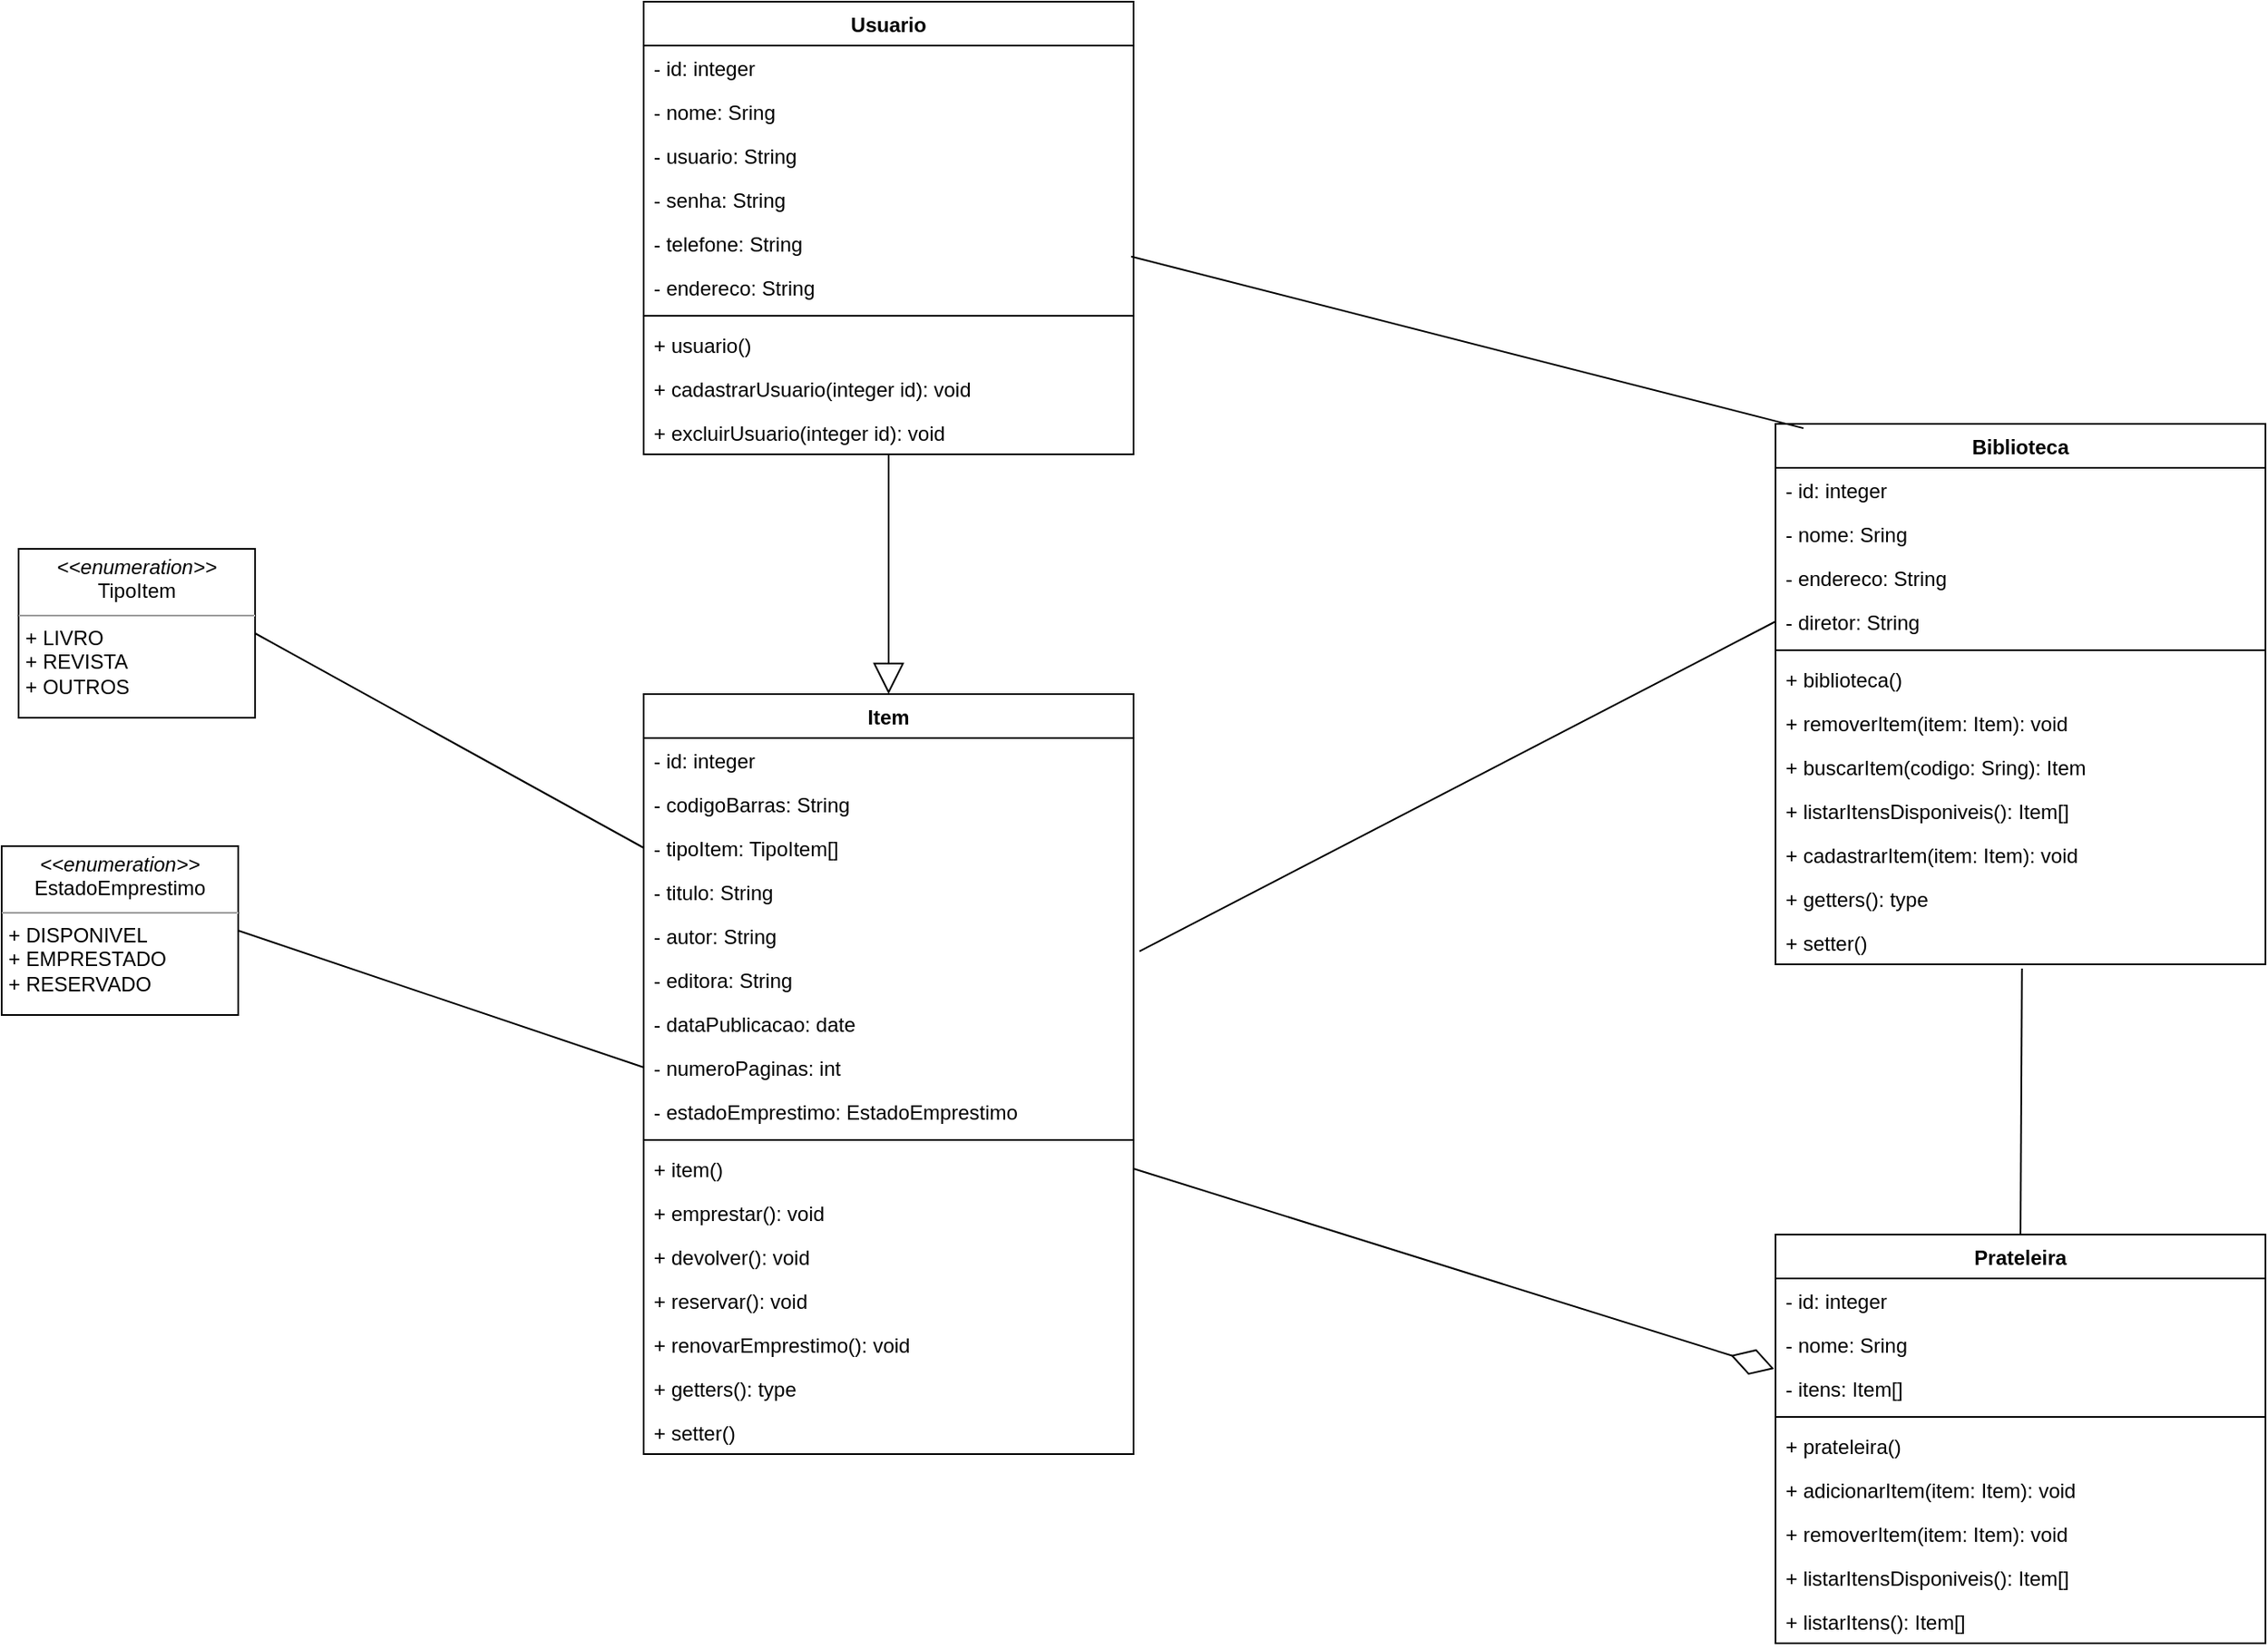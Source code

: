 <mxfile version="21.5.2" type="device">
  <diagram name="Página-1" id="QhxQPepaN_eoC2FGGE0R">
    <mxGraphModel dx="1082" dy="-218" grid="1" gridSize="10" guides="1" tooltips="1" connect="1" arrows="1" fold="1" page="1" pageScale="1" pageWidth="827" pageHeight="1169" math="0" shadow="0">
      <root>
        <mxCell id="0" />
        <mxCell id="1" parent="0" />
        <mxCell id="RJRJsJYduy-vmNXFY60n-1" value="Biblioteca" style="swimlane;fontStyle=1;align=center;verticalAlign=top;childLayout=stackLayout;horizontal=1;startSize=26;horizontalStack=0;resizeParent=1;resizeParentMax=0;resizeLast=0;collapsible=1;marginBottom=0;whiteSpace=wrap;html=1;" vertex="1" parent="1">
          <mxGeometry x="1880" y="1580" width="290" height="320" as="geometry" />
        </mxCell>
        <mxCell id="RJRJsJYduy-vmNXFY60n-2" value="- id: integer" style="text;strokeColor=none;fillColor=none;align=left;verticalAlign=top;spacingLeft=4;spacingRight=4;overflow=hidden;rotatable=0;points=[[0,0.5],[1,0.5]];portConstraint=eastwest;whiteSpace=wrap;html=1;" vertex="1" parent="RJRJsJYduy-vmNXFY60n-1">
          <mxGeometry y="26" width="290" height="26" as="geometry" />
        </mxCell>
        <mxCell id="RJRJsJYduy-vmNXFY60n-3" value="- nome: Sring" style="text;strokeColor=none;fillColor=none;align=left;verticalAlign=top;spacingLeft=4;spacingRight=4;overflow=hidden;rotatable=0;points=[[0,0.5],[1,0.5]];portConstraint=eastwest;whiteSpace=wrap;html=1;" vertex="1" parent="RJRJsJYduy-vmNXFY60n-1">
          <mxGeometry y="52" width="290" height="26" as="geometry" />
        </mxCell>
        <mxCell id="RJRJsJYduy-vmNXFY60n-4" value="- endereco: String" style="text;strokeColor=none;fillColor=none;align=left;verticalAlign=top;spacingLeft=4;spacingRight=4;overflow=hidden;rotatable=0;points=[[0,0.5],[1,0.5]];portConstraint=eastwest;whiteSpace=wrap;html=1;" vertex="1" parent="RJRJsJYduy-vmNXFY60n-1">
          <mxGeometry y="78" width="290" height="26" as="geometry" />
        </mxCell>
        <mxCell id="RJRJsJYduy-vmNXFY60n-5" value="- diretor: String" style="text;strokeColor=none;fillColor=none;align=left;verticalAlign=top;spacingLeft=4;spacingRight=4;overflow=hidden;rotatable=0;points=[[0,0.5],[1,0.5]];portConstraint=eastwest;whiteSpace=wrap;html=1;" vertex="1" parent="RJRJsJYduy-vmNXFY60n-1">
          <mxGeometry y="104" width="290" height="26" as="geometry" />
        </mxCell>
        <mxCell id="RJRJsJYduy-vmNXFY60n-9" value="" style="line;strokeWidth=1;fillColor=none;align=left;verticalAlign=middle;spacingTop=-1;spacingLeft=3;spacingRight=3;rotatable=0;labelPosition=right;points=[];portConstraint=eastwest;strokeColor=inherit;" vertex="1" parent="RJRJsJYduy-vmNXFY60n-1">
          <mxGeometry y="130" width="290" height="8" as="geometry" />
        </mxCell>
        <mxCell id="RJRJsJYduy-vmNXFY60n-10" value="+ biblioteca()" style="text;strokeColor=none;fillColor=none;align=left;verticalAlign=top;spacingLeft=4;spacingRight=4;overflow=hidden;rotatable=0;points=[[0,0.5],[1,0.5]];portConstraint=eastwest;whiteSpace=wrap;html=1;" vertex="1" parent="RJRJsJYduy-vmNXFY60n-1">
          <mxGeometry y="138" width="290" height="26" as="geometry" />
        </mxCell>
        <mxCell id="RJRJsJYduy-vmNXFY60n-11" value="+ removerItem(item: Item): void" style="text;strokeColor=none;fillColor=none;align=left;verticalAlign=top;spacingLeft=4;spacingRight=4;overflow=hidden;rotatable=0;points=[[0,0.5],[1,0.5]];portConstraint=eastwest;whiteSpace=wrap;html=1;" vertex="1" parent="RJRJsJYduy-vmNXFY60n-1">
          <mxGeometry y="164" width="290" height="26" as="geometry" />
        </mxCell>
        <mxCell id="RJRJsJYduy-vmNXFY60n-12" value="+ buscarItem(codigo: Sring): Item" style="text;strokeColor=none;fillColor=none;align=left;verticalAlign=top;spacingLeft=4;spacingRight=4;overflow=hidden;rotatable=0;points=[[0,0.5],[1,0.5]];portConstraint=eastwest;whiteSpace=wrap;html=1;" vertex="1" parent="RJRJsJYduy-vmNXFY60n-1">
          <mxGeometry y="190" width="290" height="26" as="geometry" />
        </mxCell>
        <mxCell id="RJRJsJYduy-vmNXFY60n-13" value="+ listarItensDisponiveis(): Item[]" style="text;strokeColor=none;fillColor=none;align=left;verticalAlign=top;spacingLeft=4;spacingRight=4;overflow=hidden;rotatable=0;points=[[0,0.5],[1,0.5]];portConstraint=eastwest;whiteSpace=wrap;html=1;" vertex="1" parent="RJRJsJYduy-vmNXFY60n-1">
          <mxGeometry y="216" width="290" height="26" as="geometry" />
        </mxCell>
        <mxCell id="RJRJsJYduy-vmNXFY60n-17" value="+ cadastrarItem(item: Item): void " style="text;strokeColor=none;fillColor=none;align=left;verticalAlign=top;spacingLeft=4;spacingRight=4;overflow=hidden;rotatable=0;points=[[0,0.5],[1,0.5]];portConstraint=eastwest;whiteSpace=wrap;html=1;" vertex="1" parent="RJRJsJYduy-vmNXFY60n-1">
          <mxGeometry y="242" width="290" height="26" as="geometry" />
        </mxCell>
        <mxCell id="RJRJsJYduy-vmNXFY60n-33" value="+ getters(): type" style="text;strokeColor=none;fillColor=none;align=left;verticalAlign=top;spacingLeft=4;spacingRight=4;overflow=hidden;rotatable=0;points=[[0,0.5],[1,0.5]];portConstraint=eastwest;whiteSpace=wrap;html=1;" vertex="1" parent="RJRJsJYduy-vmNXFY60n-1">
          <mxGeometry y="268" width="290" height="26" as="geometry" />
        </mxCell>
        <mxCell id="RJRJsJYduy-vmNXFY60n-34" value="+ setter()" style="text;strokeColor=none;fillColor=none;align=left;verticalAlign=top;spacingLeft=4;spacingRight=4;overflow=hidden;rotatable=0;points=[[0,0.5],[1,0.5]];portConstraint=eastwest;whiteSpace=wrap;html=1;" vertex="1" parent="RJRJsJYduy-vmNXFY60n-1">
          <mxGeometry y="294" width="290" height="26" as="geometry" />
        </mxCell>
        <mxCell id="RJRJsJYduy-vmNXFY60n-18" value="Item" style="swimlane;fontStyle=1;align=center;verticalAlign=top;childLayout=stackLayout;horizontal=1;startSize=26;horizontalStack=0;resizeParent=1;resizeParentMax=0;resizeLast=0;collapsible=1;marginBottom=0;whiteSpace=wrap;html=1;" vertex="1" parent="1">
          <mxGeometry x="1210" y="1740" width="290" height="450" as="geometry" />
        </mxCell>
        <mxCell id="RJRJsJYduy-vmNXFY60n-19" value="- id: integer" style="text;strokeColor=none;fillColor=none;align=left;verticalAlign=top;spacingLeft=4;spacingRight=4;overflow=hidden;rotatable=0;points=[[0,0.5],[1,0.5]];portConstraint=eastwest;whiteSpace=wrap;html=1;" vertex="1" parent="RJRJsJYduy-vmNXFY60n-18">
          <mxGeometry y="26" width="290" height="26" as="geometry" />
        </mxCell>
        <mxCell id="RJRJsJYduy-vmNXFY60n-20" value="- codigoBarras: String" style="text;strokeColor=none;fillColor=none;align=left;verticalAlign=top;spacingLeft=4;spacingRight=4;overflow=hidden;rotatable=0;points=[[0,0.5],[1,0.5]];portConstraint=eastwest;whiteSpace=wrap;html=1;" vertex="1" parent="RJRJsJYduy-vmNXFY60n-18">
          <mxGeometry y="52" width="290" height="26" as="geometry" />
        </mxCell>
        <mxCell id="RJRJsJYduy-vmNXFY60n-83" value="- tipoItem: TipoItem[]" style="text;strokeColor=none;fillColor=none;align=left;verticalAlign=top;spacingLeft=4;spacingRight=4;overflow=hidden;rotatable=0;points=[[0,0.5],[1,0.5]];portConstraint=eastwest;whiteSpace=wrap;html=1;" vertex="1" parent="RJRJsJYduy-vmNXFY60n-18">
          <mxGeometry y="78" width="290" height="26" as="geometry" />
        </mxCell>
        <mxCell id="RJRJsJYduy-vmNXFY60n-21" value="- titulo:&amp;nbsp;String" style="text;strokeColor=none;fillColor=none;align=left;verticalAlign=top;spacingLeft=4;spacingRight=4;overflow=hidden;rotatable=0;points=[[0,0.5],[1,0.5]];portConstraint=eastwest;whiteSpace=wrap;html=1;" vertex="1" parent="RJRJsJYduy-vmNXFY60n-18">
          <mxGeometry y="104" width="290" height="26" as="geometry" />
        </mxCell>
        <mxCell id="RJRJsJYduy-vmNXFY60n-22" value="- autor:&amp;nbsp;String" style="text;strokeColor=none;fillColor=none;align=left;verticalAlign=top;spacingLeft=4;spacingRight=4;overflow=hidden;rotatable=0;points=[[0,0.5],[1,0.5]];portConstraint=eastwest;whiteSpace=wrap;html=1;" vertex="1" parent="RJRJsJYduy-vmNXFY60n-18">
          <mxGeometry y="130" width="290" height="26" as="geometry" />
        </mxCell>
        <mxCell id="RJRJsJYduy-vmNXFY60n-24" value="- editora: String" style="text;strokeColor=none;fillColor=none;align=left;verticalAlign=top;spacingLeft=4;spacingRight=4;overflow=hidden;rotatable=0;points=[[0,0.5],[1,0.5]];portConstraint=eastwest;whiteSpace=wrap;html=1;" vertex="1" parent="RJRJsJYduy-vmNXFY60n-18">
          <mxGeometry y="156" width="290" height="26" as="geometry" />
        </mxCell>
        <mxCell id="RJRJsJYduy-vmNXFY60n-25" value=" - dataPublicacao: date" style="text;strokeColor=none;fillColor=none;align=left;verticalAlign=top;spacingLeft=4;spacingRight=4;overflow=hidden;rotatable=0;points=[[0,0.5],[1,0.5]];portConstraint=eastwest;whiteSpace=wrap;html=1;" vertex="1" parent="RJRJsJYduy-vmNXFY60n-18">
          <mxGeometry y="182" width="290" height="26" as="geometry" />
        </mxCell>
        <mxCell id="RJRJsJYduy-vmNXFY60n-26" value="- numeroPaginas: int " style="text;strokeColor=none;fillColor=none;align=left;verticalAlign=top;spacingLeft=4;spacingRight=4;overflow=hidden;rotatable=0;points=[[0,0.5],[1,0.5]];portConstraint=eastwest;whiteSpace=wrap;html=1;" vertex="1" parent="RJRJsJYduy-vmNXFY60n-18">
          <mxGeometry y="208" width="290" height="26" as="geometry" />
        </mxCell>
        <mxCell id="RJRJsJYduy-vmNXFY60n-27" value="- estadoEmprestimo: EstadoEmprestimo" style="text;strokeColor=none;fillColor=none;align=left;verticalAlign=top;spacingLeft=4;spacingRight=4;overflow=hidden;rotatable=0;points=[[0,0.5],[1,0.5]];portConstraint=eastwest;whiteSpace=wrap;html=1;" vertex="1" parent="RJRJsJYduy-vmNXFY60n-18">
          <mxGeometry y="234" width="290" height="26" as="geometry" />
        </mxCell>
        <mxCell id="RJRJsJYduy-vmNXFY60n-23" value="" style="line;strokeWidth=1;fillColor=none;align=left;verticalAlign=middle;spacingTop=-1;spacingLeft=3;spacingRight=3;rotatable=0;labelPosition=right;points=[];portConstraint=eastwest;strokeColor=inherit;" vertex="1" parent="RJRJsJYduy-vmNXFY60n-18">
          <mxGeometry y="260" width="290" height="8" as="geometry" />
        </mxCell>
        <mxCell id="RJRJsJYduy-vmNXFY60n-37" value="+ item()" style="text;strokeColor=none;fillColor=none;align=left;verticalAlign=top;spacingLeft=4;spacingRight=4;overflow=hidden;rotatable=0;points=[[0,0.5],[1,0.5]];portConstraint=eastwest;whiteSpace=wrap;html=1;" vertex="1" parent="RJRJsJYduy-vmNXFY60n-18">
          <mxGeometry y="268" width="290" height="26" as="geometry" />
        </mxCell>
        <mxCell id="RJRJsJYduy-vmNXFY60n-28" value="+ emprestar(): void " style="text;strokeColor=none;fillColor=none;align=left;verticalAlign=top;spacingLeft=4;spacingRight=4;overflow=hidden;rotatable=0;points=[[0,0.5],[1,0.5]];portConstraint=eastwest;whiteSpace=wrap;html=1;" vertex="1" parent="RJRJsJYduy-vmNXFY60n-18">
          <mxGeometry y="294" width="290" height="26" as="geometry" />
        </mxCell>
        <mxCell id="RJRJsJYduy-vmNXFY60n-30" value="+ devolver(): void " style="text;strokeColor=none;fillColor=none;align=left;verticalAlign=top;spacingLeft=4;spacingRight=4;overflow=hidden;rotatable=0;points=[[0,0.5],[1,0.5]];portConstraint=eastwest;whiteSpace=wrap;html=1;" vertex="1" parent="RJRJsJYduy-vmNXFY60n-18">
          <mxGeometry y="320" width="290" height="26" as="geometry" />
        </mxCell>
        <mxCell id="RJRJsJYduy-vmNXFY60n-31" value="+ reservar(): void " style="text;strokeColor=none;fillColor=none;align=left;verticalAlign=top;spacingLeft=4;spacingRight=4;overflow=hidden;rotatable=0;points=[[0,0.5],[1,0.5]];portConstraint=eastwest;whiteSpace=wrap;html=1;" vertex="1" parent="RJRJsJYduy-vmNXFY60n-18">
          <mxGeometry y="346" width="290" height="26" as="geometry" />
        </mxCell>
        <mxCell id="RJRJsJYduy-vmNXFY60n-32" value="+ renovarEmprestimo(): void " style="text;strokeColor=none;fillColor=none;align=left;verticalAlign=top;spacingLeft=4;spacingRight=4;overflow=hidden;rotatable=0;points=[[0,0.5],[1,0.5]];portConstraint=eastwest;whiteSpace=wrap;html=1;" vertex="1" parent="RJRJsJYduy-vmNXFY60n-18">
          <mxGeometry y="372" width="290" height="26" as="geometry" />
        </mxCell>
        <mxCell id="RJRJsJYduy-vmNXFY60n-35" value="+ getters(): type" style="text;strokeColor=none;fillColor=none;align=left;verticalAlign=top;spacingLeft=4;spacingRight=4;overflow=hidden;rotatable=0;points=[[0,0.5],[1,0.5]];portConstraint=eastwest;whiteSpace=wrap;html=1;" vertex="1" parent="RJRJsJYduy-vmNXFY60n-18">
          <mxGeometry y="398" width="290" height="26" as="geometry" />
        </mxCell>
        <mxCell id="RJRJsJYduy-vmNXFY60n-36" value="+ setter()" style="text;strokeColor=none;fillColor=none;align=left;verticalAlign=top;spacingLeft=4;spacingRight=4;overflow=hidden;rotatable=0;points=[[0,0.5],[1,0.5]];portConstraint=eastwest;whiteSpace=wrap;html=1;" vertex="1" parent="RJRJsJYduy-vmNXFY60n-18">
          <mxGeometry y="424" width="290" height="26" as="geometry" />
        </mxCell>
        <mxCell id="RJRJsJYduy-vmNXFY60n-38" value="Prateleira " style="swimlane;fontStyle=1;align=center;verticalAlign=top;childLayout=stackLayout;horizontal=1;startSize=26;horizontalStack=0;resizeParent=1;resizeParentMax=0;resizeLast=0;collapsible=1;marginBottom=0;whiteSpace=wrap;html=1;" vertex="1" parent="1">
          <mxGeometry x="1880" y="2060" width="290" height="242" as="geometry" />
        </mxCell>
        <mxCell id="RJRJsJYduy-vmNXFY60n-39" value="- id: integer" style="text;strokeColor=none;fillColor=none;align=left;verticalAlign=top;spacingLeft=4;spacingRight=4;overflow=hidden;rotatable=0;points=[[0,0.5],[1,0.5]];portConstraint=eastwest;whiteSpace=wrap;html=1;" vertex="1" parent="RJRJsJYduy-vmNXFY60n-38">
          <mxGeometry y="26" width="290" height="26" as="geometry" />
        </mxCell>
        <mxCell id="RJRJsJYduy-vmNXFY60n-40" value="- nome: Sring" style="text;strokeColor=none;fillColor=none;align=left;verticalAlign=top;spacingLeft=4;spacingRight=4;overflow=hidden;rotatable=0;points=[[0,0.5],[1,0.5]];portConstraint=eastwest;whiteSpace=wrap;html=1;" vertex="1" parent="RJRJsJYduy-vmNXFY60n-38">
          <mxGeometry y="52" width="290" height="26" as="geometry" />
        </mxCell>
        <mxCell id="RJRJsJYduy-vmNXFY60n-41" value="- itens: Item[]" style="text;strokeColor=none;fillColor=none;align=left;verticalAlign=top;spacingLeft=4;spacingRight=4;overflow=hidden;rotatable=0;points=[[0,0.5],[1,0.5]];portConstraint=eastwest;whiteSpace=wrap;html=1;" vertex="1" parent="RJRJsJYduy-vmNXFY60n-38">
          <mxGeometry y="78" width="290" height="26" as="geometry" />
        </mxCell>
        <mxCell id="RJRJsJYduy-vmNXFY60n-43" value="" style="line;strokeWidth=1;fillColor=none;align=left;verticalAlign=middle;spacingTop=-1;spacingLeft=3;spacingRight=3;rotatable=0;labelPosition=right;points=[];portConstraint=eastwest;strokeColor=inherit;" vertex="1" parent="RJRJsJYduy-vmNXFY60n-38">
          <mxGeometry y="104" width="290" height="8" as="geometry" />
        </mxCell>
        <mxCell id="RJRJsJYduy-vmNXFY60n-44" value="+ prateleira()" style="text;strokeColor=none;fillColor=none;align=left;verticalAlign=top;spacingLeft=4;spacingRight=4;overflow=hidden;rotatable=0;points=[[0,0.5],[1,0.5]];portConstraint=eastwest;whiteSpace=wrap;html=1;" vertex="1" parent="RJRJsJYduy-vmNXFY60n-38">
          <mxGeometry y="112" width="290" height="26" as="geometry" />
        </mxCell>
        <mxCell id="RJRJsJYduy-vmNXFY60n-45" value="+ adicionarItem(item: Item): void" style="text;strokeColor=none;fillColor=none;align=left;verticalAlign=top;spacingLeft=4;spacingRight=4;overflow=hidden;rotatable=0;points=[[0,0.5],[1,0.5]];portConstraint=eastwest;whiteSpace=wrap;html=1;" vertex="1" parent="RJRJsJYduy-vmNXFY60n-38">
          <mxGeometry y="138" width="290" height="26" as="geometry" />
        </mxCell>
        <mxCell id="RJRJsJYduy-vmNXFY60n-46" value="+ removerItem(item: Item): void " style="text;strokeColor=none;fillColor=none;align=left;verticalAlign=top;spacingLeft=4;spacingRight=4;overflow=hidden;rotatable=0;points=[[0,0.5],[1,0.5]];portConstraint=eastwest;whiteSpace=wrap;html=1;" vertex="1" parent="RJRJsJYduy-vmNXFY60n-38">
          <mxGeometry y="164" width="290" height="26" as="geometry" />
        </mxCell>
        <mxCell id="RJRJsJYduy-vmNXFY60n-47" value="+ listarItensDisponiveis(): Item[]" style="text;strokeColor=none;fillColor=none;align=left;verticalAlign=top;spacingLeft=4;spacingRight=4;overflow=hidden;rotatable=0;points=[[0,0.5],[1,0.5]];portConstraint=eastwest;whiteSpace=wrap;html=1;" vertex="1" parent="RJRJsJYduy-vmNXFY60n-38">
          <mxGeometry y="190" width="290" height="26" as="geometry" />
        </mxCell>
        <mxCell id="RJRJsJYduy-vmNXFY60n-48" value="+ listarItens(): Item[] " style="text;strokeColor=none;fillColor=none;align=left;verticalAlign=top;spacingLeft=4;spacingRight=4;overflow=hidden;rotatable=0;points=[[0,0.5],[1,0.5]];portConstraint=eastwest;whiteSpace=wrap;html=1;" vertex="1" parent="RJRJsJYduy-vmNXFY60n-38">
          <mxGeometry y="216" width="290" height="26" as="geometry" />
        </mxCell>
        <mxCell id="RJRJsJYduy-vmNXFY60n-55" value="Usuario" style="swimlane;fontStyle=1;align=center;verticalAlign=top;childLayout=stackLayout;horizontal=1;startSize=26;horizontalStack=0;resizeParent=1;resizeParentMax=0;resizeLast=0;collapsible=1;marginBottom=0;whiteSpace=wrap;html=1;" vertex="1" parent="1">
          <mxGeometry x="1210" y="1330" width="290" height="268" as="geometry" />
        </mxCell>
        <mxCell id="RJRJsJYduy-vmNXFY60n-56" value="- id: integer" style="text;strokeColor=none;fillColor=none;align=left;verticalAlign=top;spacingLeft=4;spacingRight=4;overflow=hidden;rotatable=0;points=[[0,0.5],[1,0.5]];portConstraint=eastwest;whiteSpace=wrap;html=1;" vertex="1" parent="RJRJsJYduy-vmNXFY60n-55">
          <mxGeometry y="26" width="290" height="26" as="geometry" />
        </mxCell>
        <mxCell id="RJRJsJYduy-vmNXFY60n-57" value="- nome: Sring" style="text;strokeColor=none;fillColor=none;align=left;verticalAlign=top;spacingLeft=4;spacingRight=4;overflow=hidden;rotatable=0;points=[[0,0.5],[1,0.5]];portConstraint=eastwest;whiteSpace=wrap;html=1;" vertex="1" parent="RJRJsJYduy-vmNXFY60n-55">
          <mxGeometry y="52" width="290" height="26" as="geometry" />
        </mxCell>
        <mxCell id="RJRJsJYduy-vmNXFY60n-66" value="- usuario: String" style="text;strokeColor=none;fillColor=none;align=left;verticalAlign=top;spacingLeft=4;spacingRight=4;overflow=hidden;rotatable=0;points=[[0,0.5],[1,0.5]];portConstraint=eastwest;whiteSpace=wrap;html=1;" vertex="1" parent="RJRJsJYduy-vmNXFY60n-55">
          <mxGeometry y="78" width="290" height="26" as="geometry" />
        </mxCell>
        <mxCell id="RJRJsJYduy-vmNXFY60n-58" value="- senha: String" style="text;strokeColor=none;fillColor=none;align=left;verticalAlign=top;spacingLeft=4;spacingRight=4;overflow=hidden;rotatable=0;points=[[0,0.5],[1,0.5]];portConstraint=eastwest;whiteSpace=wrap;html=1;" vertex="1" parent="RJRJsJYduy-vmNXFY60n-55">
          <mxGeometry y="104" width="290" height="26" as="geometry" />
        </mxCell>
        <mxCell id="RJRJsJYduy-vmNXFY60n-67" value="- telefone: String" style="text;strokeColor=none;fillColor=none;align=left;verticalAlign=top;spacingLeft=4;spacingRight=4;overflow=hidden;rotatable=0;points=[[0,0.5],[1,0.5]];portConstraint=eastwest;whiteSpace=wrap;html=1;" vertex="1" parent="RJRJsJYduy-vmNXFY60n-55">
          <mxGeometry y="130" width="290" height="26" as="geometry" />
        </mxCell>
        <mxCell id="RJRJsJYduy-vmNXFY60n-65" value="- endereco: String" style="text;strokeColor=none;fillColor=none;align=left;verticalAlign=top;spacingLeft=4;spacingRight=4;overflow=hidden;rotatable=0;points=[[0,0.5],[1,0.5]];portConstraint=eastwest;whiteSpace=wrap;html=1;" vertex="1" parent="RJRJsJYduy-vmNXFY60n-55">
          <mxGeometry y="156" width="290" height="26" as="geometry" />
        </mxCell>
        <mxCell id="RJRJsJYduy-vmNXFY60n-59" value="" style="line;strokeWidth=1;fillColor=none;align=left;verticalAlign=middle;spacingTop=-1;spacingLeft=3;spacingRight=3;rotatable=0;labelPosition=right;points=[];portConstraint=eastwest;strokeColor=inherit;" vertex="1" parent="RJRJsJYduy-vmNXFY60n-55">
          <mxGeometry y="182" width="290" height="8" as="geometry" />
        </mxCell>
        <mxCell id="RJRJsJYduy-vmNXFY60n-60" value="+ usuario()" style="text;strokeColor=none;fillColor=none;align=left;verticalAlign=top;spacingLeft=4;spacingRight=4;overflow=hidden;rotatable=0;points=[[0,0.5],[1,0.5]];portConstraint=eastwest;whiteSpace=wrap;html=1;" vertex="1" parent="RJRJsJYduy-vmNXFY60n-55">
          <mxGeometry y="190" width="290" height="26" as="geometry" />
        </mxCell>
        <mxCell id="RJRJsJYduy-vmNXFY60n-61" value="+ cadastrarUsuario(integer id): void" style="text;strokeColor=none;fillColor=none;align=left;verticalAlign=top;spacingLeft=4;spacingRight=4;overflow=hidden;rotatable=0;points=[[0,0.5],[1,0.5]];portConstraint=eastwest;whiteSpace=wrap;html=1;" vertex="1" parent="RJRJsJYduy-vmNXFY60n-55">
          <mxGeometry y="216" width="290" height="26" as="geometry" />
        </mxCell>
        <mxCell id="RJRJsJYduy-vmNXFY60n-62" value="+ excluirUsuario(integer id): void" style="text;strokeColor=none;fillColor=none;align=left;verticalAlign=top;spacingLeft=4;spacingRight=4;overflow=hidden;rotatable=0;points=[[0,0.5],[1,0.5]];portConstraint=eastwest;whiteSpace=wrap;html=1;" vertex="1" parent="RJRJsJYduy-vmNXFY60n-55">
          <mxGeometry y="242" width="290" height="26" as="geometry" />
        </mxCell>
        <mxCell id="RJRJsJYduy-vmNXFY60n-79" value="&lt;p style=&quot;margin:0px;margin-top:4px;text-align:center;&quot;&gt;&lt;i&gt;&amp;lt;&amp;lt;enumeration&amp;gt;&amp;gt;&lt;/i&gt;&lt;br&gt;EstadoEmprestimo&lt;br&gt;&lt;/p&gt;&lt;hr size=&quot;1&quot;&gt;&lt;p style=&quot;margin:0px;margin-left:4px;&quot;&gt;+ DISPONIVEL&lt;br&gt;&lt;/p&gt;&lt;p style=&quot;margin:0px;margin-left:4px;&quot;&gt;+ EMPRESTADO&lt;br&gt;+ RESERVADO&lt;/p&gt;&lt;p style=&quot;margin:0px;margin-left:4px;&quot;&gt;&lt;br&gt;&lt;/p&gt;&lt;p style=&quot;margin:0px;margin-left:4px;&quot;&gt;&lt;br&gt;&lt;/p&gt;" style="verticalAlign=top;align=left;overflow=fill;fontSize=12;fontFamily=Helvetica;html=1;whiteSpace=wrap;" vertex="1" parent="1">
          <mxGeometry x="830" y="1830" width="140" height="100" as="geometry" />
        </mxCell>
        <mxCell id="RJRJsJYduy-vmNXFY60n-84" value="&lt;p style=&quot;margin:0px;margin-top:4px;text-align:center;&quot;&gt;&lt;i&gt;&amp;lt;&amp;lt;enumeration&amp;gt;&amp;gt;&lt;/i&gt;&lt;br&gt;TipoItem&lt;/p&gt;&lt;hr size=&quot;1&quot;&gt;&lt;p style=&quot;margin:0px;margin-left:4px;&quot;&gt;+ LIVRO&lt;br&gt;&lt;/p&gt;&lt;p style=&quot;margin:0px;margin-left:4px;&quot;&gt;+ REVISTA&lt;br&gt;+ OUTROS&lt;/p&gt;&lt;p style=&quot;margin:0px;margin-left:4px;&quot;&gt;&lt;br&gt;&lt;/p&gt;&lt;p style=&quot;margin:0px;margin-left:4px;&quot;&gt;&lt;br&gt;&lt;/p&gt;" style="verticalAlign=top;align=left;overflow=fill;fontSize=12;fontFamily=Helvetica;html=1;whiteSpace=wrap;" vertex="1" parent="1">
          <mxGeometry x="840" y="1654" width="140" height="100" as="geometry" />
        </mxCell>
        <mxCell id="RJRJsJYduy-vmNXFY60n-85" value="" style="endArrow=none;html=1;rounded=0;entryX=0;entryY=0.5;entryDx=0;entryDy=0;exitX=1;exitY=0.5;exitDx=0;exitDy=0;" edge="1" parent="1" source="RJRJsJYduy-vmNXFY60n-84" target="RJRJsJYduy-vmNXFY60n-83">
          <mxGeometry relative="1" as="geometry">
            <mxPoint x="980" y="1680" as="sourcePoint" />
            <mxPoint x="1130" y="1781" as="targetPoint" />
          </mxGeometry>
        </mxCell>
        <mxCell id="RJRJsJYduy-vmNXFY60n-89" value="" style="endArrow=diamondThin;endFill=0;endSize=24;html=1;rounded=0;entryX=-0.003;entryY=0.058;entryDx=0;entryDy=0;entryPerimeter=0;exitX=1;exitY=0.5;exitDx=0;exitDy=0;" edge="1" parent="1" source="RJRJsJYduy-vmNXFY60n-37" target="RJRJsJYduy-vmNXFY60n-41">
          <mxGeometry width="160" relative="1" as="geometry">
            <mxPoint x="1480" y="1810" as="sourcePoint" />
            <mxPoint x="1590" y="1825" as="targetPoint" />
          </mxGeometry>
        </mxCell>
        <mxCell id="RJRJsJYduy-vmNXFY60n-90" value="" style="endArrow=block;endSize=16;endFill=0;html=1;rounded=0;" edge="1" parent="1" source="RJRJsJYduy-vmNXFY60n-62" target="RJRJsJYduy-vmNXFY60n-18">
          <mxGeometry width="160" relative="1" as="geometry">
            <mxPoint x="1185" y="1295" as="sourcePoint" />
            <mxPoint x="1917" y="1940" as="targetPoint" />
          </mxGeometry>
        </mxCell>
        <mxCell id="RJRJsJYduy-vmNXFY60n-91" value="" style="endArrow=none;html=1;rounded=0;entryX=0;entryY=0.5;entryDx=0;entryDy=0;exitX=1;exitY=0.5;exitDx=0;exitDy=0;" edge="1" parent="1" source="RJRJsJYduy-vmNXFY60n-79" target="RJRJsJYduy-vmNXFY60n-26">
          <mxGeometry relative="1" as="geometry">
            <mxPoint x="960" y="1869" as="sourcePoint" />
            <mxPoint x="1170" y="1850" as="targetPoint" />
          </mxGeometry>
        </mxCell>
        <mxCell id="RJRJsJYduy-vmNXFY60n-93" value="" style="endArrow=none;html=1;rounded=0;entryX=0;entryY=0.5;entryDx=0;entryDy=0;exitX=1.012;exitY=-0.14;exitDx=0;exitDy=0;exitPerimeter=0;" edge="1" parent="1" source="RJRJsJYduy-vmNXFY60n-24" target="RJRJsJYduy-vmNXFY60n-5">
          <mxGeometry relative="1" as="geometry">
            <mxPoint x="1480" y="1725.5" as="sourcePoint" />
            <mxPoint x="1690" y="1682.5" as="targetPoint" />
          </mxGeometry>
        </mxCell>
        <mxCell id="RJRJsJYduy-vmNXFY60n-94" value="" style="endArrow=none;html=1;rounded=0;entryX=0.995;entryY=-0.196;entryDx=0;entryDy=0;exitX=0.057;exitY=0.008;exitDx=0;exitDy=0;exitPerimeter=0;entryPerimeter=0;" edge="1" parent="1" source="RJRJsJYduy-vmNXFY60n-1" target="RJRJsJYduy-vmNXFY60n-65">
          <mxGeometry relative="1" as="geometry">
            <mxPoint x="1950" y="1588.5" as="sourcePoint" />
            <mxPoint x="2130" y="1480" as="targetPoint" />
          </mxGeometry>
        </mxCell>
        <mxCell id="RJRJsJYduy-vmNXFY60n-95" value="" style="endArrow=none;html=1;rounded=0;exitX=0.5;exitY=0;exitDx=0;exitDy=0;entryX=0.503;entryY=1.098;entryDx=0;entryDy=0;entryPerimeter=0;" edge="1" parent="1" source="RJRJsJYduy-vmNXFY60n-38" target="RJRJsJYduy-vmNXFY60n-34">
          <mxGeometry relative="1" as="geometry">
            <mxPoint x="1988" y="1992" as="sourcePoint" />
            <mxPoint x="1793" y="1820" as="targetPoint" />
          </mxGeometry>
        </mxCell>
      </root>
    </mxGraphModel>
  </diagram>
</mxfile>
